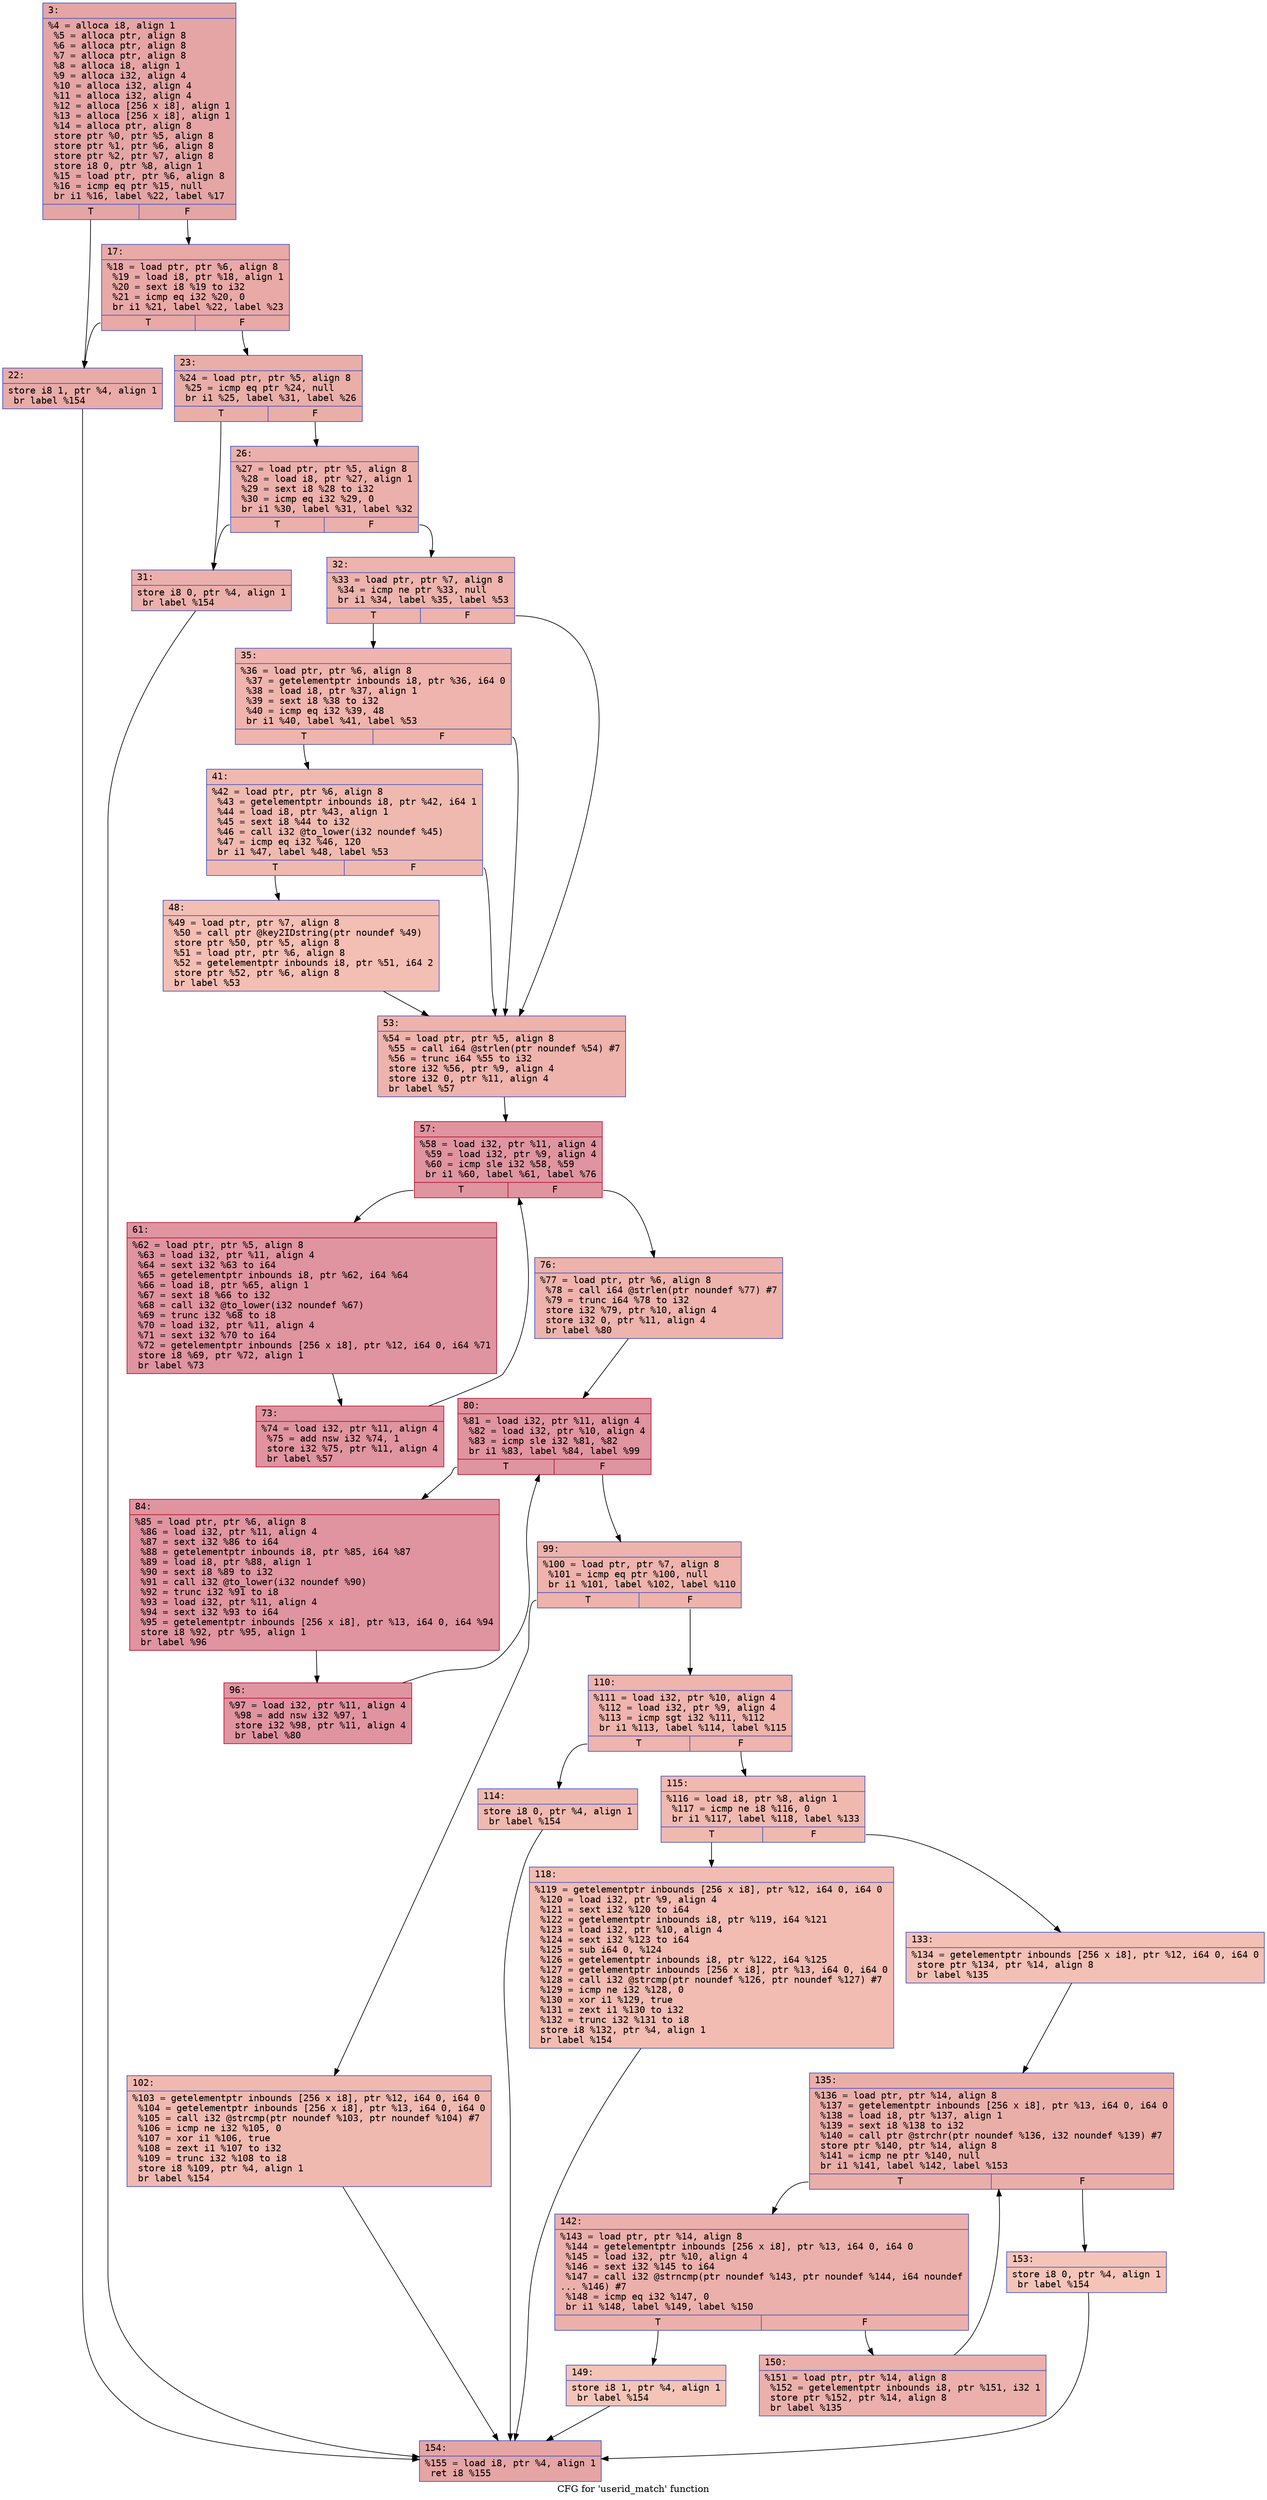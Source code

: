 digraph "CFG for 'userid_match' function" {
	label="CFG for 'userid_match' function";

	Node0x6000011f2da0 [shape=record,color="#3d50c3ff", style=filled, fillcolor="#c5333470" fontname="Courier",label="{3:\l|  %4 = alloca i8, align 1\l  %5 = alloca ptr, align 8\l  %6 = alloca ptr, align 8\l  %7 = alloca ptr, align 8\l  %8 = alloca i8, align 1\l  %9 = alloca i32, align 4\l  %10 = alloca i32, align 4\l  %11 = alloca i32, align 4\l  %12 = alloca [256 x i8], align 1\l  %13 = alloca [256 x i8], align 1\l  %14 = alloca ptr, align 8\l  store ptr %0, ptr %5, align 8\l  store ptr %1, ptr %6, align 8\l  store ptr %2, ptr %7, align 8\l  store i8 0, ptr %8, align 1\l  %15 = load ptr, ptr %6, align 8\l  %16 = icmp eq ptr %15, null\l  br i1 %16, label %22, label %17\l|{<s0>T|<s1>F}}"];
	Node0x6000011f2da0:s0 -> Node0x6000011f2e40[tooltip="3 -> 22\nProbability 37.50%" ];
	Node0x6000011f2da0:s1 -> Node0x6000011f2df0[tooltip="3 -> 17\nProbability 62.50%" ];
	Node0x6000011f2df0 [shape=record,color="#3d50c3ff", style=filled, fillcolor="#ca3b3770" fontname="Courier",label="{17:\l|  %18 = load ptr, ptr %6, align 8\l  %19 = load i8, ptr %18, align 1\l  %20 = sext i8 %19 to i32\l  %21 = icmp eq i32 %20, 0\l  br i1 %21, label %22, label %23\l|{<s0>T|<s1>F}}"];
	Node0x6000011f2df0:s0 -> Node0x6000011f2e40[tooltip="17 -> 22\nProbability 37.50%" ];
	Node0x6000011f2df0:s1 -> Node0x6000011f2e90[tooltip="17 -> 23\nProbability 62.50%" ];
	Node0x6000011f2e40 [shape=record,color="#3d50c3ff", style=filled, fillcolor="#cc403a70" fontname="Courier",label="{22:\l|  store i8 1, ptr %4, align 1\l  br label %154\l}"];
	Node0x6000011f2e40 -> Node0x6000011f3700[tooltip="22 -> 154\nProbability 100.00%" ];
	Node0x6000011f2e90 [shape=record,color="#3d50c3ff", style=filled, fillcolor="#d0473d70" fontname="Courier",label="{23:\l|  %24 = load ptr, ptr %5, align 8\l  %25 = icmp eq ptr %24, null\l  br i1 %25, label %31, label %26\l|{<s0>T|<s1>F}}"];
	Node0x6000011f2e90:s0 -> Node0x6000011f2f30[tooltip="23 -> 31\nProbability 37.50%" ];
	Node0x6000011f2e90:s1 -> Node0x6000011f2ee0[tooltip="23 -> 26\nProbability 62.50%" ];
	Node0x6000011f2ee0 [shape=record,color="#3d50c3ff", style=filled, fillcolor="#d24b4070" fontname="Courier",label="{26:\l|  %27 = load ptr, ptr %5, align 8\l  %28 = load i8, ptr %27, align 1\l  %29 = sext i8 %28 to i32\l  %30 = icmp eq i32 %29, 0\l  br i1 %30, label %31, label %32\l|{<s0>T|<s1>F}}"];
	Node0x6000011f2ee0:s0 -> Node0x6000011f2f30[tooltip="26 -> 31\nProbability 37.50%" ];
	Node0x6000011f2ee0:s1 -> Node0x6000011f2f80[tooltip="26 -> 32\nProbability 62.50%" ];
	Node0x6000011f2f30 [shape=record,color="#3d50c3ff", style=filled, fillcolor="#d24b4070" fontname="Courier",label="{31:\l|  store i8 0, ptr %4, align 1\l  br label %154\l}"];
	Node0x6000011f2f30 -> Node0x6000011f3700[tooltip="31 -> 154\nProbability 100.00%" ];
	Node0x6000011f2f80 [shape=record,color="#3d50c3ff", style=filled, fillcolor="#d6524470" fontname="Courier",label="{32:\l|  %33 = load ptr, ptr %7, align 8\l  %34 = icmp ne ptr %33, null\l  br i1 %34, label %35, label %53\l|{<s0>T|<s1>F}}"];
	Node0x6000011f2f80:s0 -> Node0x6000011f2fd0[tooltip="32 -> 35\nProbability 62.50%" ];
	Node0x6000011f2f80:s1 -> Node0x6000011f30c0[tooltip="32 -> 53\nProbability 37.50%" ];
	Node0x6000011f2fd0 [shape=record,color="#3d50c3ff", style=filled, fillcolor="#d8564670" fontname="Courier",label="{35:\l|  %36 = load ptr, ptr %6, align 8\l  %37 = getelementptr inbounds i8, ptr %36, i64 0\l  %38 = load i8, ptr %37, align 1\l  %39 = sext i8 %38 to i32\l  %40 = icmp eq i32 %39, 48\l  br i1 %40, label %41, label %53\l|{<s0>T|<s1>F}}"];
	Node0x6000011f2fd0:s0 -> Node0x6000011f3020[tooltip="35 -> 41\nProbability 50.00%" ];
	Node0x6000011f2fd0:s1 -> Node0x6000011f30c0[tooltip="35 -> 53\nProbability 50.00%" ];
	Node0x6000011f3020 [shape=record,color="#3d50c3ff", style=filled, fillcolor="#de614d70" fontname="Courier",label="{41:\l|  %42 = load ptr, ptr %6, align 8\l  %43 = getelementptr inbounds i8, ptr %42, i64 1\l  %44 = load i8, ptr %43, align 1\l  %45 = sext i8 %44 to i32\l  %46 = call i32 @to_lower(i32 noundef %45)\l  %47 = icmp eq i32 %46, 120\l  br i1 %47, label %48, label %53\l|{<s0>T|<s1>F}}"];
	Node0x6000011f3020:s0 -> Node0x6000011f3070[tooltip="41 -> 48\nProbability 50.00%" ];
	Node0x6000011f3020:s1 -> Node0x6000011f30c0[tooltip="41 -> 53\nProbability 50.00%" ];
	Node0x6000011f3070 [shape=record,color="#3d50c3ff", style=filled, fillcolor="#e36c5570" fontname="Courier",label="{48:\l|  %49 = load ptr, ptr %7, align 8\l  %50 = call ptr @key2IDstring(ptr noundef %49)\l  store ptr %50, ptr %5, align 8\l  %51 = load ptr, ptr %6, align 8\l  %52 = getelementptr inbounds i8, ptr %51, i64 2\l  store ptr %52, ptr %6, align 8\l  br label %53\l}"];
	Node0x6000011f3070 -> Node0x6000011f30c0[tooltip="48 -> 53\nProbability 100.00%" ];
	Node0x6000011f30c0 [shape=record,color="#3d50c3ff", style=filled, fillcolor="#d6524470" fontname="Courier",label="{53:\l|  %54 = load ptr, ptr %5, align 8\l  %55 = call i64 @strlen(ptr noundef %54) #7\l  %56 = trunc i64 %55 to i32\l  store i32 %56, ptr %9, align 4\l  store i32 0, ptr %11, align 4\l  br label %57\l}"];
	Node0x6000011f30c0 -> Node0x6000011f3110[tooltip="53 -> 57\nProbability 100.00%" ];
	Node0x6000011f3110 [shape=record,color="#b70d28ff", style=filled, fillcolor="#b70d2870" fontname="Courier",label="{57:\l|  %58 = load i32, ptr %11, align 4\l  %59 = load i32, ptr %9, align 4\l  %60 = icmp sle i32 %58, %59\l  br i1 %60, label %61, label %76\l|{<s0>T|<s1>F}}"];
	Node0x6000011f3110:s0 -> Node0x6000011f3160[tooltip="57 -> 61\nProbability 96.88%" ];
	Node0x6000011f3110:s1 -> Node0x6000011f3200[tooltip="57 -> 76\nProbability 3.12%" ];
	Node0x6000011f3160 [shape=record,color="#b70d28ff", style=filled, fillcolor="#b70d2870" fontname="Courier",label="{61:\l|  %62 = load ptr, ptr %5, align 8\l  %63 = load i32, ptr %11, align 4\l  %64 = sext i32 %63 to i64\l  %65 = getelementptr inbounds i8, ptr %62, i64 %64\l  %66 = load i8, ptr %65, align 1\l  %67 = sext i8 %66 to i32\l  %68 = call i32 @to_lower(i32 noundef %67)\l  %69 = trunc i32 %68 to i8\l  %70 = load i32, ptr %11, align 4\l  %71 = sext i32 %70 to i64\l  %72 = getelementptr inbounds [256 x i8], ptr %12, i64 0, i64 %71\l  store i8 %69, ptr %72, align 1\l  br label %73\l}"];
	Node0x6000011f3160 -> Node0x6000011f31b0[tooltip="61 -> 73\nProbability 100.00%" ];
	Node0x6000011f31b0 [shape=record,color="#b70d28ff", style=filled, fillcolor="#b70d2870" fontname="Courier",label="{73:\l|  %74 = load i32, ptr %11, align 4\l  %75 = add nsw i32 %74, 1\l  store i32 %75, ptr %11, align 4\l  br label %57\l}"];
	Node0x6000011f31b0 -> Node0x6000011f3110[tooltip="73 -> 57\nProbability 100.00%" ];
	Node0x6000011f3200 [shape=record,color="#3d50c3ff", style=filled, fillcolor="#d6524470" fontname="Courier",label="{76:\l|  %77 = load ptr, ptr %6, align 8\l  %78 = call i64 @strlen(ptr noundef %77) #7\l  %79 = trunc i64 %78 to i32\l  store i32 %79, ptr %10, align 4\l  store i32 0, ptr %11, align 4\l  br label %80\l}"];
	Node0x6000011f3200 -> Node0x6000011f3250[tooltip="76 -> 80\nProbability 100.00%" ];
	Node0x6000011f3250 [shape=record,color="#b70d28ff", style=filled, fillcolor="#b70d2870" fontname="Courier",label="{80:\l|  %81 = load i32, ptr %11, align 4\l  %82 = load i32, ptr %10, align 4\l  %83 = icmp sle i32 %81, %82\l  br i1 %83, label %84, label %99\l|{<s0>T|<s1>F}}"];
	Node0x6000011f3250:s0 -> Node0x6000011f32a0[tooltip="80 -> 84\nProbability 96.88%" ];
	Node0x6000011f3250:s1 -> Node0x6000011f3340[tooltip="80 -> 99\nProbability 3.12%" ];
	Node0x6000011f32a0 [shape=record,color="#b70d28ff", style=filled, fillcolor="#b70d2870" fontname="Courier",label="{84:\l|  %85 = load ptr, ptr %6, align 8\l  %86 = load i32, ptr %11, align 4\l  %87 = sext i32 %86 to i64\l  %88 = getelementptr inbounds i8, ptr %85, i64 %87\l  %89 = load i8, ptr %88, align 1\l  %90 = sext i8 %89 to i32\l  %91 = call i32 @to_lower(i32 noundef %90)\l  %92 = trunc i32 %91 to i8\l  %93 = load i32, ptr %11, align 4\l  %94 = sext i32 %93 to i64\l  %95 = getelementptr inbounds [256 x i8], ptr %13, i64 0, i64 %94\l  store i8 %92, ptr %95, align 1\l  br label %96\l}"];
	Node0x6000011f32a0 -> Node0x6000011f32f0[tooltip="84 -> 96\nProbability 100.00%" ];
	Node0x6000011f32f0 [shape=record,color="#b70d28ff", style=filled, fillcolor="#b70d2870" fontname="Courier",label="{96:\l|  %97 = load i32, ptr %11, align 4\l  %98 = add nsw i32 %97, 1\l  store i32 %98, ptr %11, align 4\l  br label %80\l}"];
	Node0x6000011f32f0 -> Node0x6000011f3250[tooltip="96 -> 80\nProbability 100.00%" ];
	Node0x6000011f3340 [shape=record,color="#3d50c3ff", style=filled, fillcolor="#d6524470" fontname="Courier",label="{99:\l|  %100 = load ptr, ptr %7, align 8\l  %101 = icmp eq ptr %100, null\l  br i1 %101, label %102, label %110\l|{<s0>T|<s1>F}}"];
	Node0x6000011f3340:s0 -> Node0x6000011f3390[tooltip="99 -> 102\nProbability 37.50%" ];
	Node0x6000011f3340:s1 -> Node0x6000011f33e0[tooltip="99 -> 110\nProbability 62.50%" ];
	Node0x6000011f3390 [shape=record,color="#3d50c3ff", style=filled, fillcolor="#de614d70" fontname="Courier",label="{102:\l|  %103 = getelementptr inbounds [256 x i8], ptr %12, i64 0, i64 0\l  %104 = getelementptr inbounds [256 x i8], ptr %13, i64 0, i64 0\l  %105 = call i32 @strcmp(ptr noundef %103, ptr noundef %104) #7\l  %106 = icmp ne i32 %105, 0\l  %107 = xor i1 %106, true\l  %108 = zext i1 %107 to i32\l  %109 = trunc i32 %108 to i8\l  store i8 %109, ptr %4, align 1\l  br label %154\l}"];
	Node0x6000011f3390 -> Node0x6000011f3700[tooltip="102 -> 154\nProbability 100.00%" ];
	Node0x6000011f33e0 [shape=record,color="#3d50c3ff", style=filled, fillcolor="#d8564670" fontname="Courier",label="{110:\l|  %111 = load i32, ptr %10, align 4\l  %112 = load i32, ptr %9, align 4\l  %113 = icmp sgt i32 %111, %112\l  br i1 %113, label %114, label %115\l|{<s0>T|<s1>F}}"];
	Node0x6000011f33e0:s0 -> Node0x6000011f3430[tooltip="110 -> 114\nProbability 50.00%" ];
	Node0x6000011f33e0:s1 -> Node0x6000011f3480[tooltip="110 -> 115\nProbability 50.00%" ];
	Node0x6000011f3430 [shape=record,color="#3d50c3ff", style=filled, fillcolor="#de614d70" fontname="Courier",label="{114:\l|  store i8 0, ptr %4, align 1\l  br label %154\l}"];
	Node0x6000011f3430 -> Node0x6000011f3700[tooltip="114 -> 154\nProbability 100.00%" ];
	Node0x6000011f3480 [shape=record,color="#3d50c3ff", style=filled, fillcolor="#de614d70" fontname="Courier",label="{115:\l|  %116 = load i8, ptr %8, align 1\l  %117 = icmp ne i8 %116, 0\l  br i1 %117, label %118, label %133\l|{<s0>T|<s1>F}}"];
	Node0x6000011f3480:s0 -> Node0x6000011f34d0[tooltip="115 -> 118\nProbability 62.50%" ];
	Node0x6000011f3480:s1 -> Node0x6000011f3520[tooltip="115 -> 133\nProbability 37.50%" ];
	Node0x6000011f34d0 [shape=record,color="#3d50c3ff", style=filled, fillcolor="#e1675170" fontname="Courier",label="{118:\l|  %119 = getelementptr inbounds [256 x i8], ptr %12, i64 0, i64 0\l  %120 = load i32, ptr %9, align 4\l  %121 = sext i32 %120 to i64\l  %122 = getelementptr inbounds i8, ptr %119, i64 %121\l  %123 = load i32, ptr %10, align 4\l  %124 = sext i32 %123 to i64\l  %125 = sub i64 0, %124\l  %126 = getelementptr inbounds i8, ptr %122, i64 %125\l  %127 = getelementptr inbounds [256 x i8], ptr %13, i64 0, i64 0\l  %128 = call i32 @strcmp(ptr noundef %126, ptr noundef %127) #7\l  %129 = icmp ne i32 %128, 0\l  %130 = xor i1 %129, true\l  %131 = zext i1 %130 to i32\l  %132 = trunc i32 %131 to i8\l  store i8 %132, ptr %4, align 1\l  br label %154\l}"];
	Node0x6000011f34d0 -> Node0x6000011f3700[tooltip="118 -> 154\nProbability 100.00%" ];
	Node0x6000011f3520 [shape=record,color="#3d50c3ff", style=filled, fillcolor="#e5705870" fontname="Courier",label="{133:\l|  %134 = getelementptr inbounds [256 x i8], ptr %12, i64 0, i64 0\l  store ptr %134, ptr %14, align 8\l  br label %135\l}"];
	Node0x6000011f3520 -> Node0x6000011f3570[tooltip="133 -> 135\nProbability 100.00%" ];
	Node0x6000011f3570 [shape=record,color="#3d50c3ff", style=filled, fillcolor="#d0473d70" fontname="Courier",label="{135:\l|  %136 = load ptr, ptr %14, align 8\l  %137 = getelementptr inbounds [256 x i8], ptr %13, i64 0, i64 0\l  %138 = load i8, ptr %137, align 1\l  %139 = sext i8 %138 to i32\l  %140 = call ptr @strchr(ptr noundef %136, i32 noundef %139) #7\l  store ptr %140, ptr %14, align 8\l  %141 = icmp ne ptr %140, null\l  br i1 %141, label %142, label %153\l|{<s0>T|<s1>F}}"];
	Node0x6000011f3570:s0 -> Node0x6000011f35c0[tooltip="135 -> 142\nProbability 96.88%" ];
	Node0x6000011f3570:s1 -> Node0x6000011f36b0[tooltip="135 -> 153\nProbability 3.12%" ];
	Node0x6000011f35c0 [shape=record,color="#3d50c3ff", style=filled, fillcolor="#d24b4070" fontname="Courier",label="{142:\l|  %143 = load ptr, ptr %14, align 8\l  %144 = getelementptr inbounds [256 x i8], ptr %13, i64 0, i64 0\l  %145 = load i32, ptr %10, align 4\l  %146 = sext i32 %145 to i64\l  %147 = call i32 @strncmp(ptr noundef %143, ptr noundef %144, i64 noundef\l... %146) #7\l  %148 = icmp eq i32 %147, 0\l  br i1 %148, label %149, label %150\l|{<s0>T|<s1>F}}"];
	Node0x6000011f35c0:s0 -> Node0x6000011f3610[tooltip="142 -> 149\nProbability 3.12%" ];
	Node0x6000011f35c0:s1 -> Node0x6000011f3660[tooltip="142 -> 150\nProbability 96.88%" ];
	Node0x6000011f3610 [shape=record,color="#3d50c3ff", style=filled, fillcolor="#e97a5f70" fontname="Courier",label="{149:\l|  store i8 1, ptr %4, align 1\l  br label %154\l}"];
	Node0x6000011f3610 -> Node0x6000011f3700[tooltip="149 -> 154\nProbability 100.00%" ];
	Node0x6000011f3660 [shape=record,color="#3d50c3ff", style=filled, fillcolor="#d24b4070" fontname="Courier",label="{150:\l|  %151 = load ptr, ptr %14, align 8\l  %152 = getelementptr inbounds i8, ptr %151, i32 1\l  store ptr %152, ptr %14, align 8\l  br label %135\l}"];
	Node0x6000011f3660 -> Node0x6000011f3570[tooltip="150 -> 135\nProbability 100.00%" ];
	Node0x6000011f36b0 [shape=record,color="#3d50c3ff", style=filled, fillcolor="#e97a5f70" fontname="Courier",label="{153:\l|  store i8 0, ptr %4, align 1\l  br label %154\l}"];
	Node0x6000011f36b0 -> Node0x6000011f3700[tooltip="153 -> 154\nProbability 100.00%" ];
	Node0x6000011f3700 [shape=record,color="#3d50c3ff", style=filled, fillcolor="#c5333470" fontname="Courier",label="{154:\l|  %155 = load i8, ptr %4, align 1\l  ret i8 %155\l}"];
}
